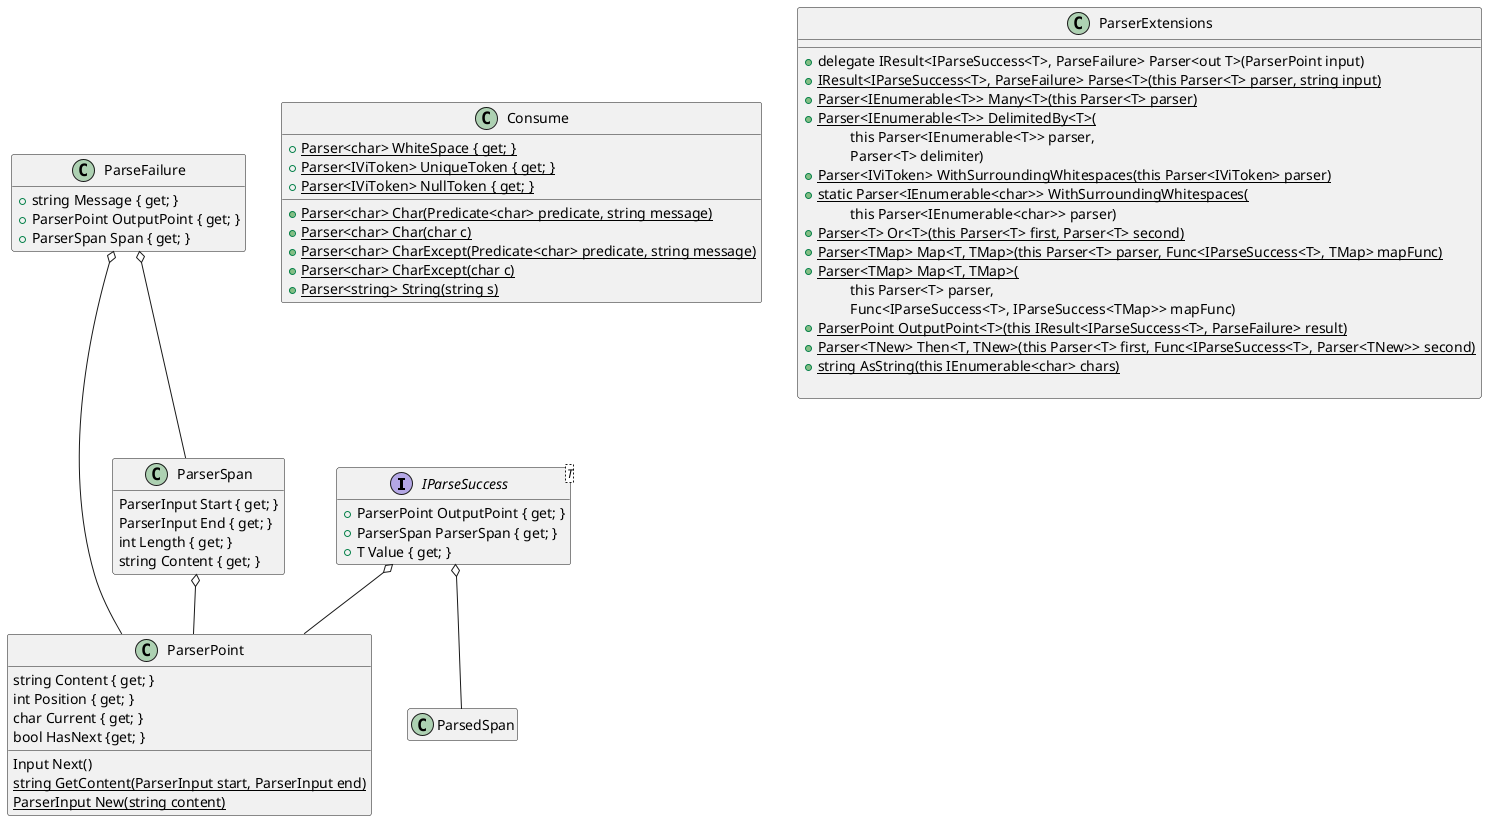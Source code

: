 @startuml Internal Parser
hide empty members

interface IParseSuccess<T> {
    + ParserPoint OutputPoint { get; }
    + ParserSpan ParserSpan { get; }
    + T Value { get; }
}

IParseSuccess o-- ParserPoint
IParseSuccess o-- ParsedSpan

class ParseFailure {
    + string Message { get; }
    + ParserPoint OutputPoint { get; }
    + ParserSpan Span { get; }
}

ParseFailure o-- ParserPoint
ParseFailure o-- ParserSpan

class ParserPoint {
    string Content { get; }
    int Position { get; }
    char Current { get; }
    bool HasNext {get; }
    Input Next()
    {static} string GetContent(ParserInput start, ParserInput end)
    {static} ParserInput New(string content)
}

ParserSpan o-- ParserPoint

class ParserSpan{
    ParserInput Start { get; }
    ParserInput End { get; }
    int Length { get; }
    string Content { get; }
}

class Consume{
    + {static} Parser<char> WhiteSpace { get; }
    + {static} Parser<IViToken> UniqueToken { get; }
    + {static} Parser<IViToken> NullToken { get; }
    + {static} Parser<char> Char(Predicate<char> predicate, string message)
    + {static} Parser<char> Char(char c)
    + {static} Parser<char> CharExcept(Predicate<char> predicate, string message)
    + {static} Parser<char> CharExcept(char c)
    + {static} Parser<string> String(string s)
}

class ParserExtensions{
    __
    + delegate IResult<IParseSuccess<T>, ParseFailure> Parser<out T>(ParserPoint input)
    + {static} IResult<IParseSuccess<T>, ParseFailure> Parse<T>(this Parser<T> parser, string input)
    + {static} Parser<IEnumerable<T>> Many<T>(this Parser<T> parser)
    + {static} Parser<IEnumerable<T>> DelimitedBy<T>(
            \t this Parser<IEnumerable<T>> parser,
            \t Parser<T> delimiter)
    + {static} Parser<IViToken> WithSurroundingWhitespaces(this Parser<IViToken> parser)
    + {static} static Parser<IEnumerable<char>> WithSurroundingWhitespaces(
            \t this Parser<IEnumerable<char>> parser)
    + {static} Parser<T> Or<T>(this Parser<T> first, Parser<T> second)
    + {static} Parser<TMap> Map<T, TMap>(this Parser<T> parser, Func<IParseSuccess<T>, TMap> mapFunc)
    + {static} Parser<TMap> Map<T, TMap>(
            \t this Parser<T> parser,
            \t Func<IParseSuccess<T>, IParseSuccess<TMap>> mapFunc)
    + {static} ParserPoint OutputPoint<T>(this IResult<IParseSuccess<T>, ParseFailure> result)
    + {static} Parser<TNew> Then<T, TNew>(this Parser<T> first, Func<IParseSuccess<T>, Parser<TNew>> second)
    + {static} string AsString(this IEnumerable<char> chars)

}
@enduml